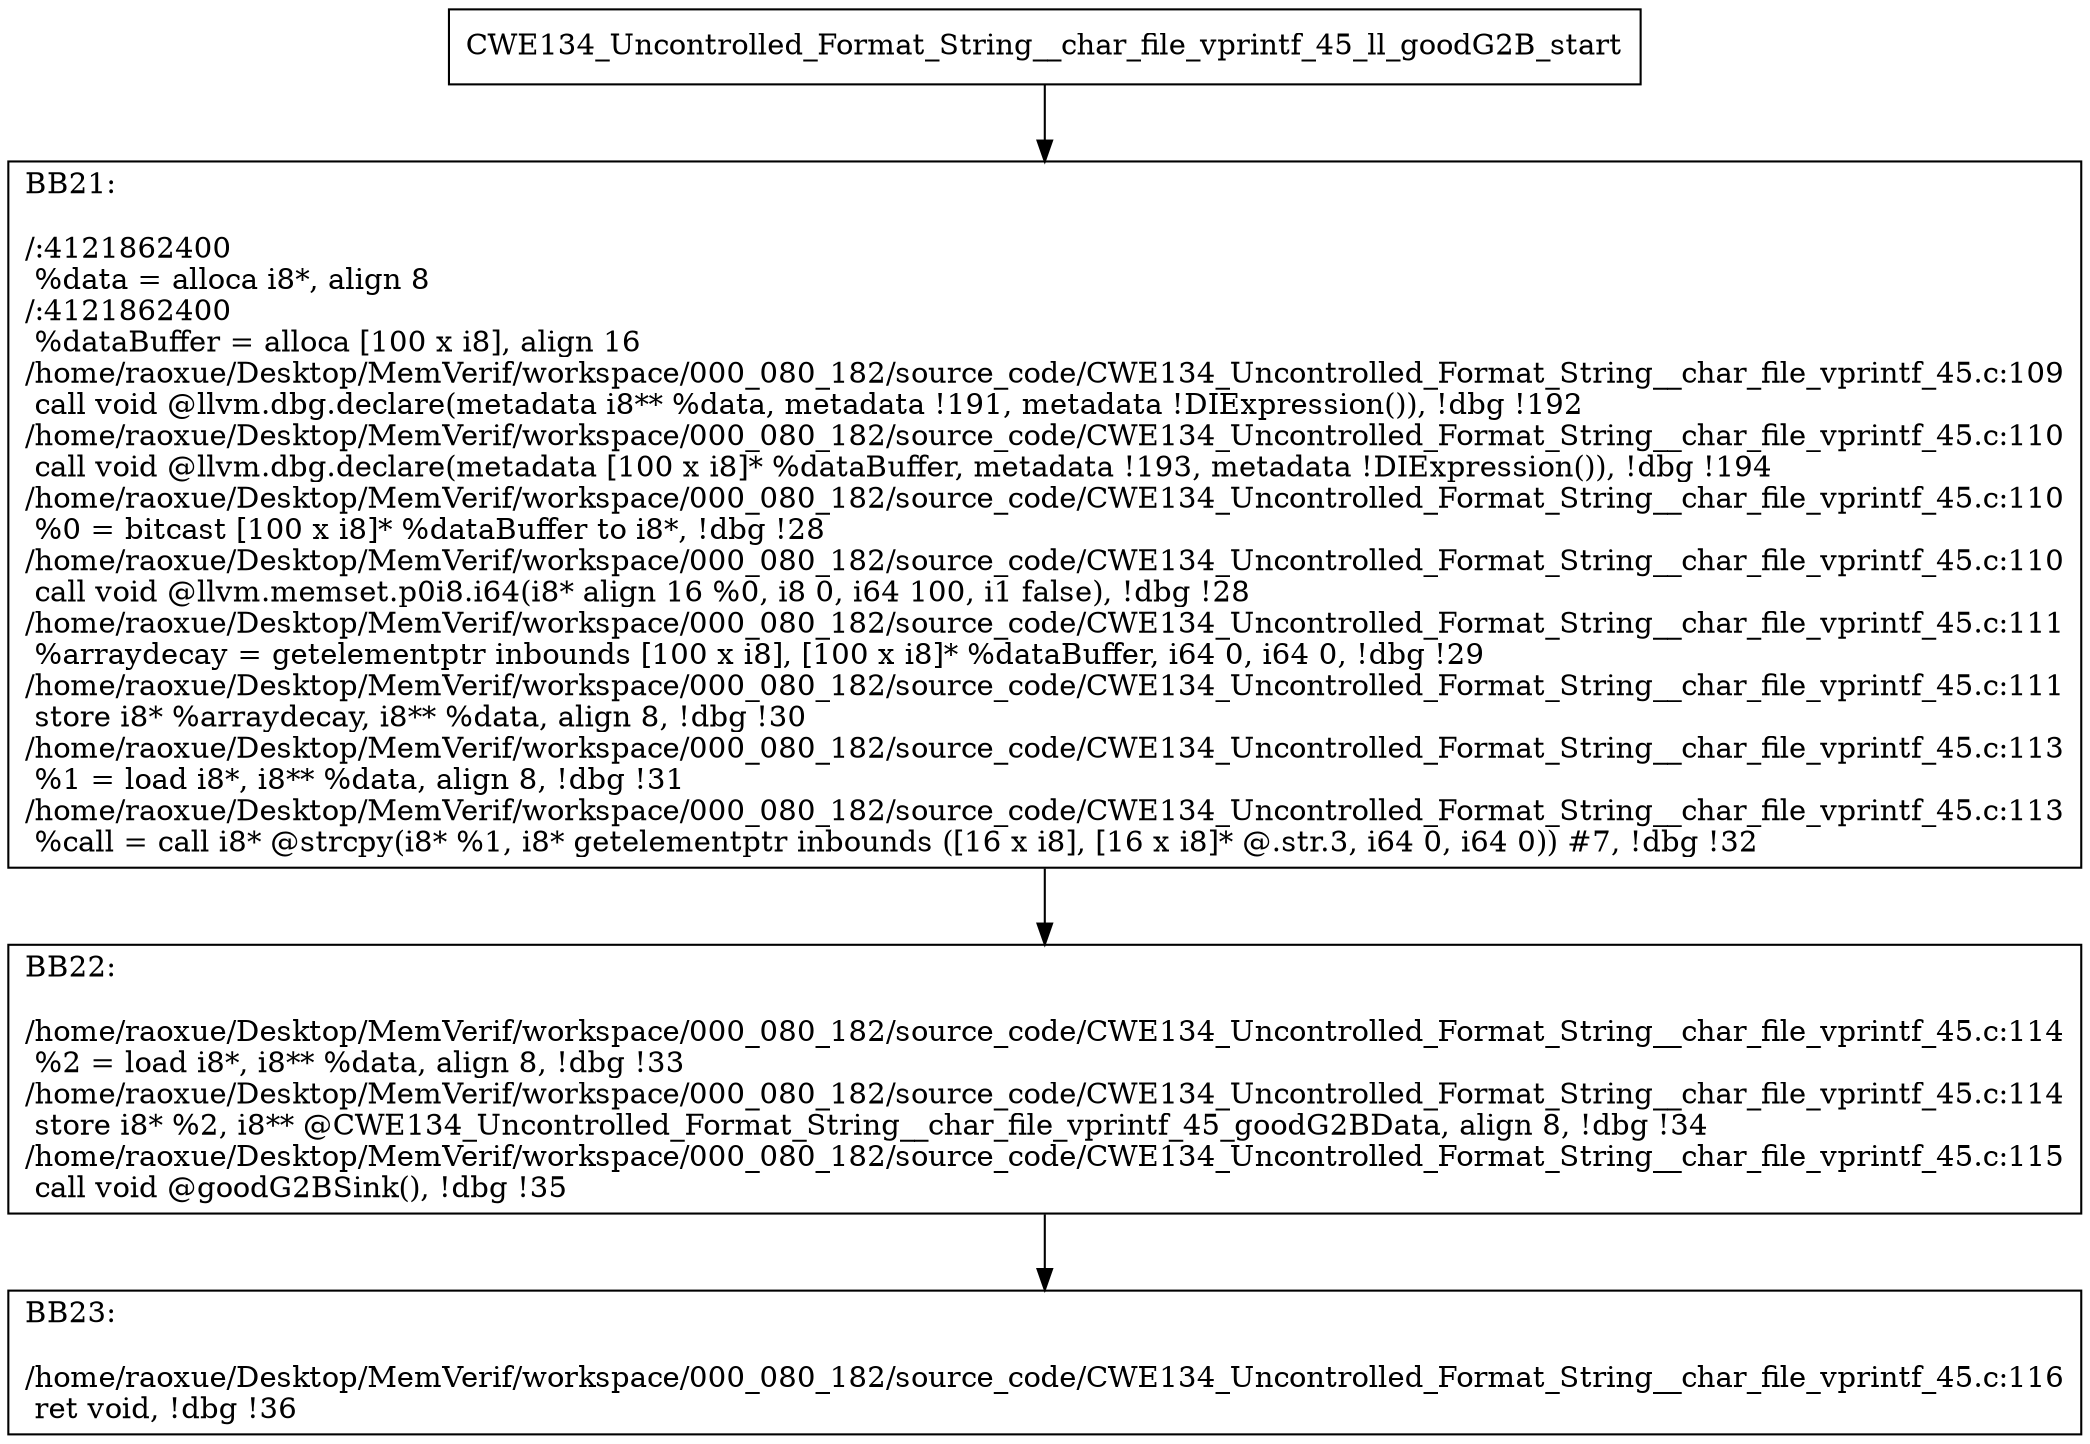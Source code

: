 digraph "CFG for'CWE134_Uncontrolled_Format_String__char_file_vprintf_45_ll_goodG2B' function" {
	BBCWE134_Uncontrolled_Format_String__char_file_vprintf_45_ll_goodG2B_start[shape=record,label="{CWE134_Uncontrolled_Format_String__char_file_vprintf_45_ll_goodG2B_start}"];
	BBCWE134_Uncontrolled_Format_String__char_file_vprintf_45_ll_goodG2B_start-> CWE134_Uncontrolled_Format_String__char_file_vprintf_45_ll_goodG2BBB21;
	CWE134_Uncontrolled_Format_String__char_file_vprintf_45_ll_goodG2BBB21 [shape=record, label="{BB21:\l\l/:4121862400\l
  %data = alloca i8*, align 8\l
/:4121862400\l
  %dataBuffer = alloca [100 x i8], align 16\l
/home/raoxue/Desktop/MemVerif/workspace/000_080_182/source_code/CWE134_Uncontrolled_Format_String__char_file_vprintf_45.c:109\l
  call void @llvm.dbg.declare(metadata i8** %data, metadata !191, metadata !DIExpression()), !dbg !192\l
/home/raoxue/Desktop/MemVerif/workspace/000_080_182/source_code/CWE134_Uncontrolled_Format_String__char_file_vprintf_45.c:110\l
  call void @llvm.dbg.declare(metadata [100 x i8]* %dataBuffer, metadata !193, metadata !DIExpression()), !dbg !194\l
/home/raoxue/Desktop/MemVerif/workspace/000_080_182/source_code/CWE134_Uncontrolled_Format_String__char_file_vprintf_45.c:110\l
  %0 = bitcast [100 x i8]* %dataBuffer to i8*, !dbg !28\l
/home/raoxue/Desktop/MemVerif/workspace/000_080_182/source_code/CWE134_Uncontrolled_Format_String__char_file_vprintf_45.c:110\l
  call void @llvm.memset.p0i8.i64(i8* align 16 %0, i8 0, i64 100, i1 false), !dbg !28\l
/home/raoxue/Desktop/MemVerif/workspace/000_080_182/source_code/CWE134_Uncontrolled_Format_String__char_file_vprintf_45.c:111\l
  %arraydecay = getelementptr inbounds [100 x i8], [100 x i8]* %dataBuffer, i64 0, i64 0, !dbg !29\l
/home/raoxue/Desktop/MemVerif/workspace/000_080_182/source_code/CWE134_Uncontrolled_Format_String__char_file_vprintf_45.c:111\l
  store i8* %arraydecay, i8** %data, align 8, !dbg !30\l
/home/raoxue/Desktop/MemVerif/workspace/000_080_182/source_code/CWE134_Uncontrolled_Format_String__char_file_vprintf_45.c:113\l
  %1 = load i8*, i8** %data, align 8, !dbg !31\l
/home/raoxue/Desktop/MemVerif/workspace/000_080_182/source_code/CWE134_Uncontrolled_Format_String__char_file_vprintf_45.c:113\l
  %call = call i8* @strcpy(i8* %1, i8* getelementptr inbounds ([16 x i8], [16 x i8]* @.str.3, i64 0, i64 0)) #7, !dbg !32\l
}"];
	CWE134_Uncontrolled_Format_String__char_file_vprintf_45_ll_goodG2BBB21-> CWE134_Uncontrolled_Format_String__char_file_vprintf_45_ll_goodG2BBB22;
	CWE134_Uncontrolled_Format_String__char_file_vprintf_45_ll_goodG2BBB22 [shape=record, label="{BB22:\l\l/home/raoxue/Desktop/MemVerif/workspace/000_080_182/source_code/CWE134_Uncontrolled_Format_String__char_file_vprintf_45.c:114\l
  %2 = load i8*, i8** %data, align 8, !dbg !33\l
/home/raoxue/Desktop/MemVerif/workspace/000_080_182/source_code/CWE134_Uncontrolled_Format_String__char_file_vprintf_45.c:114\l
  store i8* %2, i8** @CWE134_Uncontrolled_Format_String__char_file_vprintf_45_goodG2BData, align 8, !dbg !34\l
/home/raoxue/Desktop/MemVerif/workspace/000_080_182/source_code/CWE134_Uncontrolled_Format_String__char_file_vprintf_45.c:115\l
  call void @goodG2BSink(), !dbg !35\l
}"];
	CWE134_Uncontrolled_Format_String__char_file_vprintf_45_ll_goodG2BBB22-> CWE134_Uncontrolled_Format_String__char_file_vprintf_45_ll_goodG2BBB23;
	CWE134_Uncontrolled_Format_String__char_file_vprintf_45_ll_goodG2BBB23 [shape=record, label="{BB23:\l\l/home/raoxue/Desktop/MemVerif/workspace/000_080_182/source_code/CWE134_Uncontrolled_Format_String__char_file_vprintf_45.c:116\l
  ret void, !dbg !36\l
}"];
}
